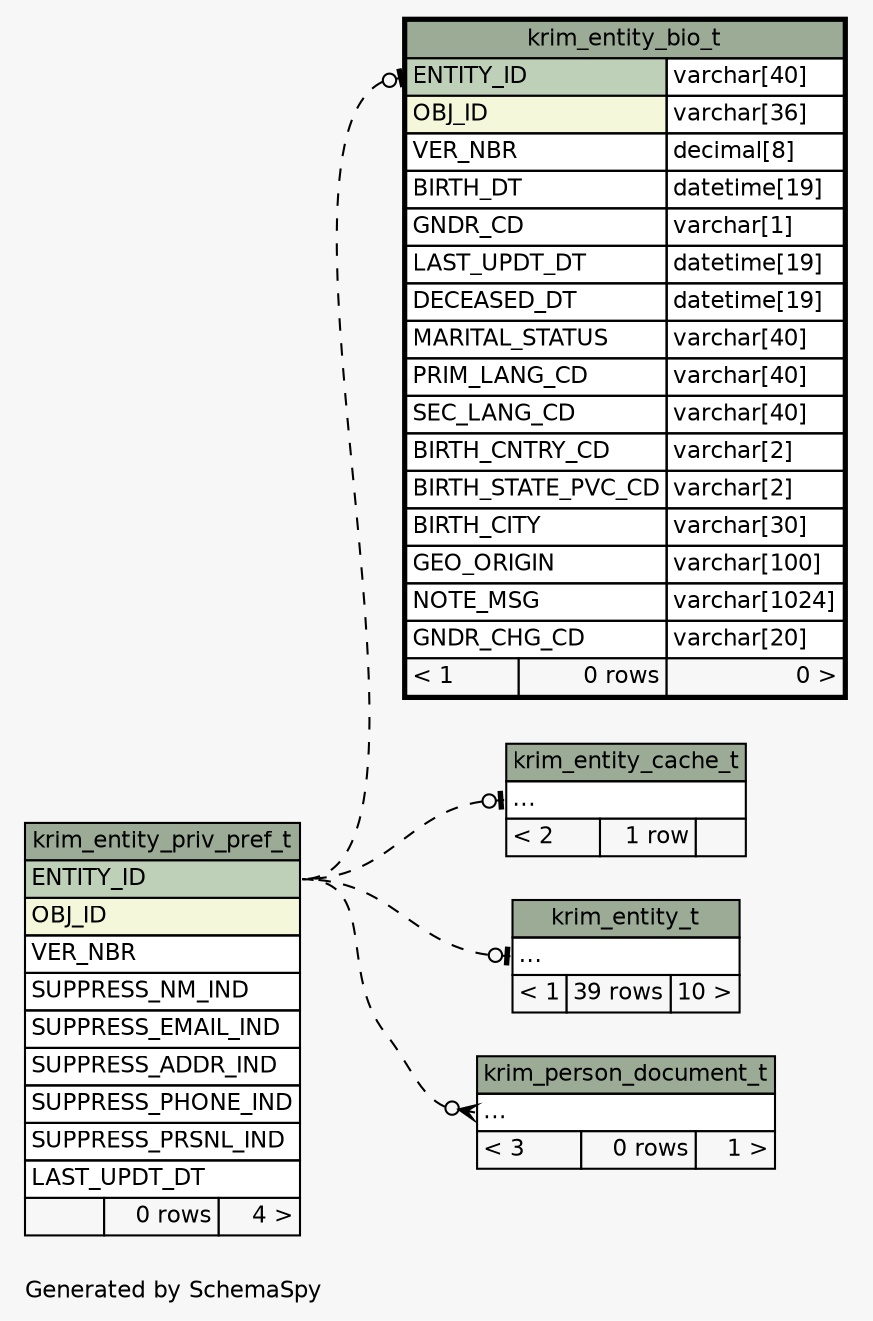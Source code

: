 // dot 2.28.0 on Mac OS X 10.7.2
// SchemaSpy rev 590
digraph "impliedTwoDegreesRelationshipsDiagram" {
  graph [
    rankdir="RL"
    bgcolor="#f7f7f7"
    label="\nGenerated by SchemaSpy"
    labeljust="l"
    nodesep="0.18"
    ranksep="0.46"
    fontname="Helvetica"
    fontsize="11"
  ];
  node [
    fontname="Helvetica"
    fontsize="11"
    shape="plaintext"
  ];
  edge [
    arrowsize="0.8"
  ];
  "krim_entity_bio_t":"ENTITY_ID":w -> "krim_entity_priv_pref_t":"ENTITY_ID":e [arrowhead=none dir=back arrowtail=teeodot style=dashed];
  "krim_entity_cache_t":"elipses":w -> "krim_entity_priv_pref_t":"ENTITY_ID":e [arrowhead=none dir=back arrowtail=teeodot style=dashed];
  "krim_entity_t":"elipses":w -> "krim_entity_priv_pref_t":"ENTITY_ID":e [arrowhead=none dir=back arrowtail=teeodot style=dashed];
  "krim_person_document_t":"elipses":w -> "krim_entity_priv_pref_t":"ENTITY_ID":e [arrowhead=none dir=back arrowtail=crowodot style=dashed];
  "krim_entity_bio_t" [
    label=<
    <TABLE BORDER="2" CELLBORDER="1" CELLSPACING="0" BGCOLOR="#ffffff">
      <TR><TD COLSPAN="3" BGCOLOR="#9bab96" ALIGN="CENTER">krim_entity_bio_t</TD></TR>
      <TR><TD PORT="ENTITY_ID" COLSPAN="2" BGCOLOR="#bed1b8" ALIGN="LEFT">ENTITY_ID</TD><TD PORT="ENTITY_ID.type" ALIGN="LEFT">varchar[40]</TD></TR>
      <TR><TD PORT="OBJ_ID" COLSPAN="2" BGCOLOR="#f4f7da" ALIGN="LEFT">OBJ_ID</TD><TD PORT="OBJ_ID.type" ALIGN="LEFT">varchar[36]</TD></TR>
      <TR><TD PORT="VER_NBR" COLSPAN="2" ALIGN="LEFT">VER_NBR</TD><TD PORT="VER_NBR.type" ALIGN="LEFT">decimal[8]</TD></TR>
      <TR><TD PORT="BIRTH_DT" COLSPAN="2" ALIGN="LEFT">BIRTH_DT</TD><TD PORT="BIRTH_DT.type" ALIGN="LEFT">datetime[19]</TD></TR>
      <TR><TD PORT="GNDR_CD" COLSPAN="2" ALIGN="LEFT">GNDR_CD</TD><TD PORT="GNDR_CD.type" ALIGN="LEFT">varchar[1]</TD></TR>
      <TR><TD PORT="LAST_UPDT_DT" COLSPAN="2" ALIGN="LEFT">LAST_UPDT_DT</TD><TD PORT="LAST_UPDT_DT.type" ALIGN="LEFT">datetime[19]</TD></TR>
      <TR><TD PORT="DECEASED_DT" COLSPAN="2" ALIGN="LEFT">DECEASED_DT</TD><TD PORT="DECEASED_DT.type" ALIGN="LEFT">datetime[19]</TD></TR>
      <TR><TD PORT="MARITAL_STATUS" COLSPAN="2" ALIGN="LEFT">MARITAL_STATUS</TD><TD PORT="MARITAL_STATUS.type" ALIGN="LEFT">varchar[40]</TD></TR>
      <TR><TD PORT="PRIM_LANG_CD" COLSPAN="2" ALIGN="LEFT">PRIM_LANG_CD</TD><TD PORT="PRIM_LANG_CD.type" ALIGN="LEFT">varchar[40]</TD></TR>
      <TR><TD PORT="SEC_LANG_CD" COLSPAN="2" ALIGN="LEFT">SEC_LANG_CD</TD><TD PORT="SEC_LANG_CD.type" ALIGN="LEFT">varchar[40]</TD></TR>
      <TR><TD PORT="BIRTH_CNTRY_CD" COLSPAN="2" ALIGN="LEFT">BIRTH_CNTRY_CD</TD><TD PORT="BIRTH_CNTRY_CD.type" ALIGN="LEFT">varchar[2]</TD></TR>
      <TR><TD PORT="BIRTH_STATE_PVC_CD" COLSPAN="2" ALIGN="LEFT">BIRTH_STATE_PVC_CD</TD><TD PORT="BIRTH_STATE_PVC_CD.type" ALIGN="LEFT">varchar[2]</TD></TR>
      <TR><TD PORT="BIRTH_CITY" COLSPAN="2" ALIGN="LEFT">BIRTH_CITY</TD><TD PORT="BIRTH_CITY.type" ALIGN="LEFT">varchar[30]</TD></TR>
      <TR><TD PORT="GEO_ORIGIN" COLSPAN="2" ALIGN="LEFT">GEO_ORIGIN</TD><TD PORT="GEO_ORIGIN.type" ALIGN="LEFT">varchar[100]</TD></TR>
      <TR><TD PORT="NOTE_MSG" COLSPAN="2" ALIGN="LEFT">NOTE_MSG</TD><TD PORT="NOTE_MSG.type" ALIGN="LEFT">varchar[1024]</TD></TR>
      <TR><TD PORT="GNDR_CHG_CD" COLSPAN="2" ALIGN="LEFT">GNDR_CHG_CD</TD><TD PORT="GNDR_CHG_CD.type" ALIGN="LEFT">varchar[20]</TD></TR>
      <TR><TD ALIGN="LEFT" BGCOLOR="#f7f7f7">&lt; 1</TD><TD ALIGN="RIGHT" BGCOLOR="#f7f7f7">0 rows</TD><TD ALIGN="RIGHT" BGCOLOR="#f7f7f7">0 &gt;</TD></TR>
    </TABLE>>
    URL="krim_entity_bio_t.html"
    tooltip="krim_entity_bio_t"
  ];
  "krim_entity_cache_t" [
    label=<
    <TABLE BORDER="0" CELLBORDER="1" CELLSPACING="0" BGCOLOR="#ffffff">
      <TR><TD COLSPAN="3" BGCOLOR="#9bab96" ALIGN="CENTER">krim_entity_cache_t</TD></TR>
      <TR><TD PORT="elipses" COLSPAN="3" ALIGN="LEFT">...</TD></TR>
      <TR><TD ALIGN="LEFT" BGCOLOR="#f7f7f7">&lt; 2</TD><TD ALIGN="RIGHT" BGCOLOR="#f7f7f7">1 row</TD><TD ALIGN="RIGHT" BGCOLOR="#f7f7f7">  </TD></TR>
    </TABLE>>
    URL="krim_entity_cache_t.html"
    tooltip="krim_entity_cache_t"
  ];
  "krim_entity_priv_pref_t" [
    label=<
    <TABLE BORDER="0" CELLBORDER="1" CELLSPACING="0" BGCOLOR="#ffffff">
      <TR><TD COLSPAN="3" BGCOLOR="#9bab96" ALIGN="CENTER">krim_entity_priv_pref_t</TD></TR>
      <TR><TD PORT="ENTITY_ID" COLSPAN="3" BGCOLOR="#bed1b8" ALIGN="LEFT">ENTITY_ID</TD></TR>
      <TR><TD PORT="OBJ_ID" COLSPAN="3" BGCOLOR="#f4f7da" ALIGN="LEFT">OBJ_ID</TD></TR>
      <TR><TD PORT="VER_NBR" COLSPAN="3" ALIGN="LEFT">VER_NBR</TD></TR>
      <TR><TD PORT="SUPPRESS_NM_IND" COLSPAN="3" ALIGN="LEFT">SUPPRESS_NM_IND</TD></TR>
      <TR><TD PORT="SUPPRESS_EMAIL_IND" COLSPAN="3" ALIGN="LEFT">SUPPRESS_EMAIL_IND</TD></TR>
      <TR><TD PORT="SUPPRESS_ADDR_IND" COLSPAN="3" ALIGN="LEFT">SUPPRESS_ADDR_IND</TD></TR>
      <TR><TD PORT="SUPPRESS_PHONE_IND" COLSPAN="3" ALIGN="LEFT">SUPPRESS_PHONE_IND</TD></TR>
      <TR><TD PORT="SUPPRESS_PRSNL_IND" COLSPAN="3" ALIGN="LEFT">SUPPRESS_PRSNL_IND</TD></TR>
      <TR><TD PORT="LAST_UPDT_DT" COLSPAN="3" ALIGN="LEFT">LAST_UPDT_DT</TD></TR>
      <TR><TD ALIGN="LEFT" BGCOLOR="#f7f7f7">  </TD><TD ALIGN="RIGHT" BGCOLOR="#f7f7f7">0 rows</TD><TD ALIGN="RIGHT" BGCOLOR="#f7f7f7">4 &gt;</TD></TR>
    </TABLE>>
    URL="krim_entity_priv_pref_t.html"
    tooltip="krim_entity_priv_pref_t"
  ];
  "krim_entity_t" [
    label=<
    <TABLE BORDER="0" CELLBORDER="1" CELLSPACING="0" BGCOLOR="#ffffff">
      <TR><TD COLSPAN="3" BGCOLOR="#9bab96" ALIGN="CENTER">krim_entity_t</TD></TR>
      <TR><TD PORT="elipses" COLSPAN="3" ALIGN="LEFT">...</TD></TR>
      <TR><TD ALIGN="LEFT" BGCOLOR="#f7f7f7">&lt; 1</TD><TD ALIGN="RIGHT" BGCOLOR="#f7f7f7">39 rows</TD><TD ALIGN="RIGHT" BGCOLOR="#f7f7f7">10 &gt;</TD></TR>
    </TABLE>>
    URL="krim_entity_t.html"
    tooltip="krim_entity_t"
  ];
  "krim_person_document_t" [
    label=<
    <TABLE BORDER="0" CELLBORDER="1" CELLSPACING="0" BGCOLOR="#ffffff">
      <TR><TD COLSPAN="3" BGCOLOR="#9bab96" ALIGN="CENTER">krim_person_document_t</TD></TR>
      <TR><TD PORT="elipses" COLSPAN="3" ALIGN="LEFT">...</TD></TR>
      <TR><TD ALIGN="LEFT" BGCOLOR="#f7f7f7">&lt; 3</TD><TD ALIGN="RIGHT" BGCOLOR="#f7f7f7">0 rows</TD><TD ALIGN="RIGHT" BGCOLOR="#f7f7f7">1 &gt;</TD></TR>
    </TABLE>>
    URL="krim_person_document_t.html"
    tooltip="krim_person_document_t"
  ];
}
